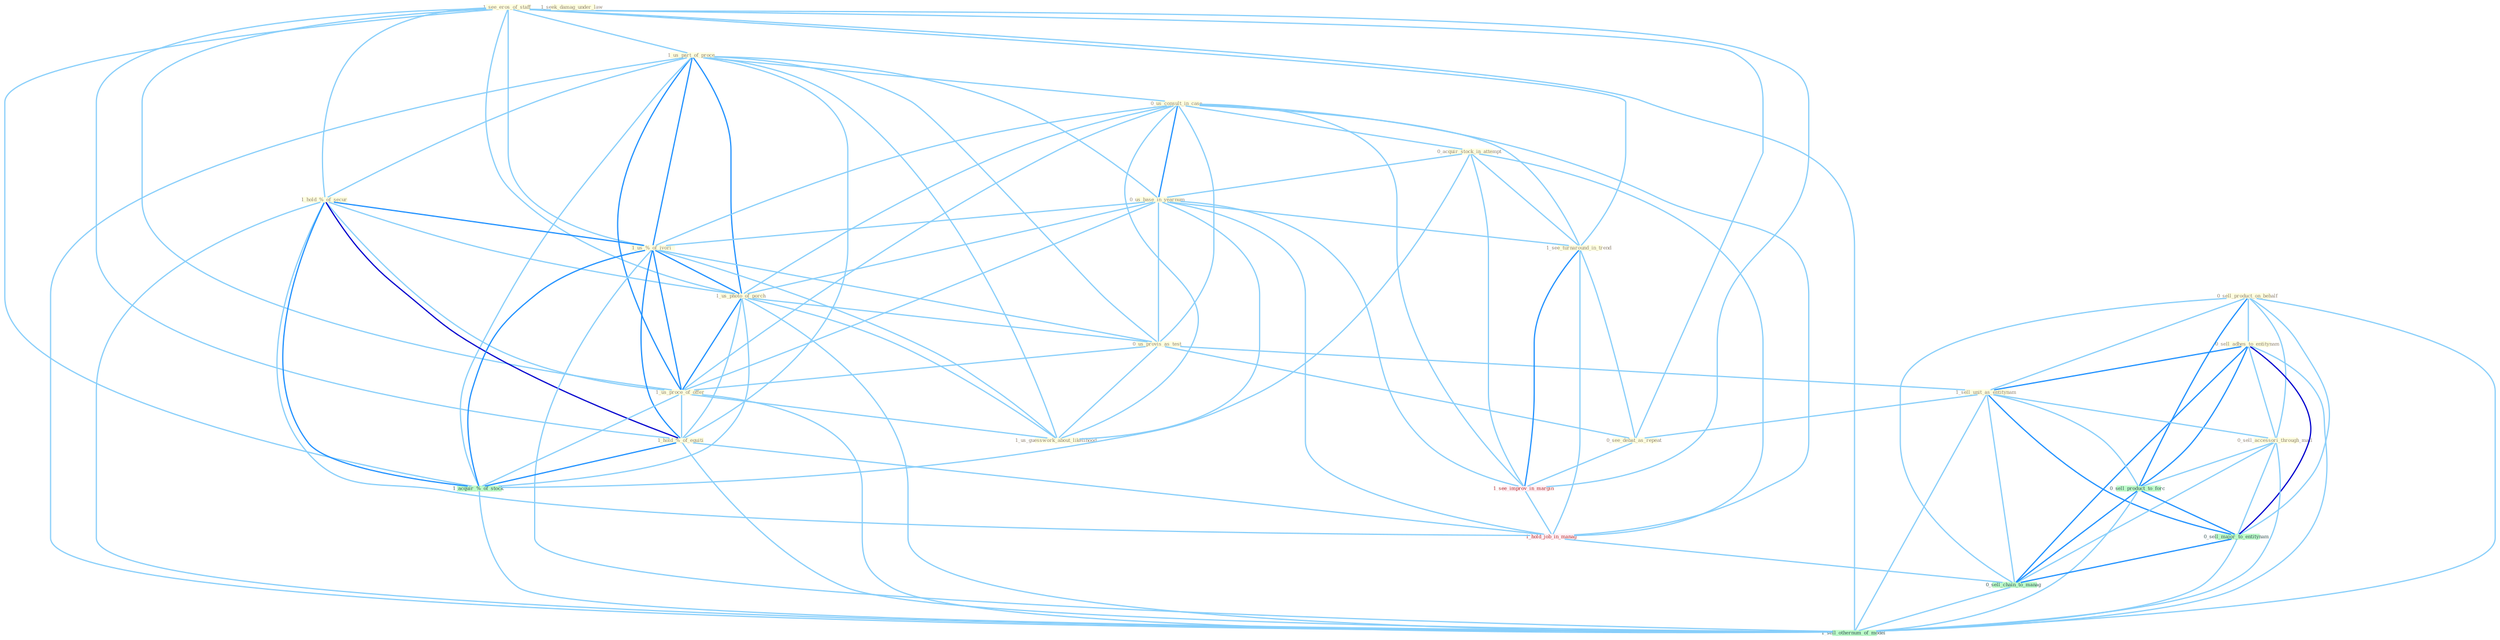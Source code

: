 Graph G{ 
    node
    [shape=polygon,style=filled,width=.5,height=.06,color="#BDFCC9",fixedsize=true,fontsize=4,
    fontcolor="#2f4f4f"];
    {node
    [color="#ffffe0", fontcolor="#8b7d6b"] "1_see_eros_of_staff " "0_sell_product_on_behalf " "1_us_part_of_proce " "1_hold_%_of_secur " "0_us_consult_in_case " "0_acquir_stock_in_attempt " "0_us_base_in_yearnum " "1_us_%_of_ivori " "1_us_photo_of_porch " "0_us_provis_as_test " "0_sell_adhes_to_entitynam " "1_sell_unit_as_entitynam " "1_seek_damag_under_law " "1_us_proce_of_offer " "1_see_turnaround_in_trend " "1_hold_%_of_equiti " "0_see_debat_as_repeat " "0_sell_accessori_through_mail " "1_us_guesswork_about_likelihood "}
{node [color="#fff0f5", fontcolor="#b22222"] "1_see_improv_in_margin " "1_hold_job_in_manag "}
edge [color="#B0E2FF"];

	"1_see_eros_of_staff " -- "1_us_part_of_proce " [w="1", color="#87cefa" ];
	"1_see_eros_of_staff " -- "1_hold_%_of_secur " [w="1", color="#87cefa" ];
	"1_see_eros_of_staff " -- "1_us_%_of_ivori " [w="1", color="#87cefa" ];
	"1_see_eros_of_staff " -- "1_us_photo_of_porch " [w="1", color="#87cefa" ];
	"1_see_eros_of_staff " -- "1_us_proce_of_offer " [w="1", color="#87cefa" ];
	"1_see_eros_of_staff " -- "1_see_turnaround_in_trend " [w="1", color="#87cefa" ];
	"1_see_eros_of_staff " -- "1_hold_%_of_equiti " [w="1", color="#87cefa" ];
	"1_see_eros_of_staff " -- "0_see_debat_as_repeat " [w="1", color="#87cefa" ];
	"1_see_eros_of_staff " -- "1_see_improv_in_margin " [w="1", color="#87cefa" ];
	"1_see_eros_of_staff " -- "1_acquir_%_of_stock " [w="1", color="#87cefa" ];
	"1_see_eros_of_staff " -- "1_sell_othernum_of_model " [w="1", color="#87cefa" ];
	"0_sell_product_on_behalf " -- "0_sell_adhes_to_entitynam " [w="1", color="#87cefa" ];
	"0_sell_product_on_behalf " -- "1_sell_unit_as_entitynam " [w="1", color="#87cefa" ];
	"0_sell_product_on_behalf " -- "0_sell_accessori_through_mail " [w="1", color="#87cefa" ];
	"0_sell_product_on_behalf " -- "0_sell_product_to_forc " [w="2", color="#1e90ff" , len=0.8];
	"0_sell_product_on_behalf " -- "0_sell_major_to_entitynam " [w="1", color="#87cefa" ];
	"0_sell_product_on_behalf " -- "0_sell_chain_to_manag " [w="1", color="#87cefa" ];
	"0_sell_product_on_behalf " -- "1_sell_othernum_of_model " [w="1", color="#87cefa" ];
	"1_us_part_of_proce " -- "1_hold_%_of_secur " [w="1", color="#87cefa" ];
	"1_us_part_of_proce " -- "0_us_consult_in_case " [w="1", color="#87cefa" ];
	"1_us_part_of_proce " -- "0_us_base_in_yearnum " [w="1", color="#87cefa" ];
	"1_us_part_of_proce " -- "1_us_%_of_ivori " [w="2", color="#1e90ff" , len=0.8];
	"1_us_part_of_proce " -- "1_us_photo_of_porch " [w="2", color="#1e90ff" , len=0.8];
	"1_us_part_of_proce " -- "0_us_provis_as_test " [w="1", color="#87cefa" ];
	"1_us_part_of_proce " -- "1_us_proce_of_offer " [w="2", color="#1e90ff" , len=0.8];
	"1_us_part_of_proce " -- "1_hold_%_of_equiti " [w="1", color="#87cefa" ];
	"1_us_part_of_proce " -- "1_us_guesswork_about_likelihood " [w="1", color="#87cefa" ];
	"1_us_part_of_proce " -- "1_acquir_%_of_stock " [w="1", color="#87cefa" ];
	"1_us_part_of_proce " -- "1_sell_othernum_of_model " [w="1", color="#87cefa" ];
	"1_hold_%_of_secur " -- "1_us_%_of_ivori " [w="2", color="#1e90ff" , len=0.8];
	"1_hold_%_of_secur " -- "1_us_photo_of_porch " [w="1", color="#87cefa" ];
	"1_hold_%_of_secur " -- "1_us_proce_of_offer " [w="1", color="#87cefa" ];
	"1_hold_%_of_secur " -- "1_hold_%_of_equiti " [w="3", color="#0000cd" , len=0.6];
	"1_hold_%_of_secur " -- "1_acquir_%_of_stock " [w="2", color="#1e90ff" , len=0.8];
	"1_hold_%_of_secur " -- "1_hold_job_in_manag " [w="1", color="#87cefa" ];
	"1_hold_%_of_secur " -- "1_sell_othernum_of_model " [w="1", color="#87cefa" ];
	"0_us_consult_in_case " -- "0_acquir_stock_in_attempt " [w="1", color="#87cefa" ];
	"0_us_consult_in_case " -- "0_us_base_in_yearnum " [w="2", color="#1e90ff" , len=0.8];
	"0_us_consult_in_case " -- "1_us_%_of_ivori " [w="1", color="#87cefa" ];
	"0_us_consult_in_case " -- "1_us_photo_of_porch " [w="1", color="#87cefa" ];
	"0_us_consult_in_case " -- "0_us_provis_as_test " [w="1", color="#87cefa" ];
	"0_us_consult_in_case " -- "1_us_proce_of_offer " [w="1", color="#87cefa" ];
	"0_us_consult_in_case " -- "1_see_turnaround_in_trend " [w="1", color="#87cefa" ];
	"0_us_consult_in_case " -- "1_us_guesswork_about_likelihood " [w="1", color="#87cefa" ];
	"0_us_consult_in_case " -- "1_see_improv_in_margin " [w="1", color="#87cefa" ];
	"0_us_consult_in_case " -- "1_hold_job_in_manag " [w="1", color="#87cefa" ];
	"0_acquir_stock_in_attempt " -- "0_us_base_in_yearnum " [w="1", color="#87cefa" ];
	"0_acquir_stock_in_attempt " -- "1_see_turnaround_in_trend " [w="1", color="#87cefa" ];
	"0_acquir_stock_in_attempt " -- "1_see_improv_in_margin " [w="1", color="#87cefa" ];
	"0_acquir_stock_in_attempt " -- "1_acquir_%_of_stock " [w="1", color="#87cefa" ];
	"0_acquir_stock_in_attempt " -- "1_hold_job_in_manag " [w="1", color="#87cefa" ];
	"0_us_base_in_yearnum " -- "1_us_%_of_ivori " [w="1", color="#87cefa" ];
	"0_us_base_in_yearnum " -- "1_us_photo_of_porch " [w="1", color="#87cefa" ];
	"0_us_base_in_yearnum " -- "0_us_provis_as_test " [w="1", color="#87cefa" ];
	"0_us_base_in_yearnum " -- "1_us_proce_of_offer " [w="1", color="#87cefa" ];
	"0_us_base_in_yearnum " -- "1_see_turnaround_in_trend " [w="1", color="#87cefa" ];
	"0_us_base_in_yearnum " -- "1_us_guesswork_about_likelihood " [w="1", color="#87cefa" ];
	"0_us_base_in_yearnum " -- "1_see_improv_in_margin " [w="1", color="#87cefa" ];
	"0_us_base_in_yearnum " -- "1_hold_job_in_manag " [w="1", color="#87cefa" ];
	"1_us_%_of_ivori " -- "1_us_photo_of_porch " [w="2", color="#1e90ff" , len=0.8];
	"1_us_%_of_ivori " -- "0_us_provis_as_test " [w="1", color="#87cefa" ];
	"1_us_%_of_ivori " -- "1_us_proce_of_offer " [w="2", color="#1e90ff" , len=0.8];
	"1_us_%_of_ivori " -- "1_hold_%_of_equiti " [w="2", color="#1e90ff" , len=0.8];
	"1_us_%_of_ivori " -- "1_us_guesswork_about_likelihood " [w="1", color="#87cefa" ];
	"1_us_%_of_ivori " -- "1_acquir_%_of_stock " [w="2", color="#1e90ff" , len=0.8];
	"1_us_%_of_ivori " -- "1_sell_othernum_of_model " [w="1", color="#87cefa" ];
	"1_us_photo_of_porch " -- "0_us_provis_as_test " [w="1", color="#87cefa" ];
	"1_us_photo_of_porch " -- "1_us_proce_of_offer " [w="2", color="#1e90ff" , len=0.8];
	"1_us_photo_of_porch " -- "1_hold_%_of_equiti " [w="1", color="#87cefa" ];
	"1_us_photo_of_porch " -- "1_us_guesswork_about_likelihood " [w="1", color="#87cefa" ];
	"1_us_photo_of_porch " -- "1_acquir_%_of_stock " [w="1", color="#87cefa" ];
	"1_us_photo_of_porch " -- "1_sell_othernum_of_model " [w="1", color="#87cefa" ];
	"0_us_provis_as_test " -- "1_sell_unit_as_entitynam " [w="1", color="#87cefa" ];
	"0_us_provis_as_test " -- "1_us_proce_of_offer " [w="1", color="#87cefa" ];
	"0_us_provis_as_test " -- "0_see_debat_as_repeat " [w="1", color="#87cefa" ];
	"0_us_provis_as_test " -- "1_us_guesswork_about_likelihood " [w="1", color="#87cefa" ];
	"0_sell_adhes_to_entitynam " -- "1_sell_unit_as_entitynam " [w="2", color="#1e90ff" , len=0.8];
	"0_sell_adhes_to_entitynam " -- "0_sell_accessori_through_mail " [w="1", color="#87cefa" ];
	"0_sell_adhes_to_entitynam " -- "0_sell_product_to_forc " [w="2", color="#1e90ff" , len=0.8];
	"0_sell_adhes_to_entitynam " -- "0_sell_major_to_entitynam " [w="3", color="#0000cd" , len=0.6];
	"0_sell_adhes_to_entitynam " -- "0_sell_chain_to_manag " [w="2", color="#1e90ff" , len=0.8];
	"0_sell_adhes_to_entitynam " -- "1_sell_othernum_of_model " [w="1", color="#87cefa" ];
	"1_sell_unit_as_entitynam " -- "0_see_debat_as_repeat " [w="1", color="#87cefa" ];
	"1_sell_unit_as_entitynam " -- "0_sell_accessori_through_mail " [w="1", color="#87cefa" ];
	"1_sell_unit_as_entitynam " -- "0_sell_product_to_forc " [w="1", color="#87cefa" ];
	"1_sell_unit_as_entitynam " -- "0_sell_major_to_entitynam " [w="2", color="#1e90ff" , len=0.8];
	"1_sell_unit_as_entitynam " -- "0_sell_chain_to_manag " [w="1", color="#87cefa" ];
	"1_sell_unit_as_entitynam " -- "1_sell_othernum_of_model " [w="1", color="#87cefa" ];
	"1_us_proce_of_offer " -- "1_hold_%_of_equiti " [w="1", color="#87cefa" ];
	"1_us_proce_of_offer " -- "1_us_guesswork_about_likelihood " [w="1", color="#87cefa" ];
	"1_us_proce_of_offer " -- "1_acquir_%_of_stock " [w="1", color="#87cefa" ];
	"1_us_proce_of_offer " -- "1_sell_othernum_of_model " [w="1", color="#87cefa" ];
	"1_see_turnaround_in_trend " -- "0_see_debat_as_repeat " [w="1", color="#87cefa" ];
	"1_see_turnaround_in_trend " -- "1_see_improv_in_margin " [w="2", color="#1e90ff" , len=0.8];
	"1_see_turnaround_in_trend " -- "1_hold_job_in_manag " [w="1", color="#87cefa" ];
	"1_hold_%_of_equiti " -- "1_acquir_%_of_stock " [w="2", color="#1e90ff" , len=0.8];
	"1_hold_%_of_equiti " -- "1_hold_job_in_manag " [w="1", color="#87cefa" ];
	"1_hold_%_of_equiti " -- "1_sell_othernum_of_model " [w="1", color="#87cefa" ];
	"0_see_debat_as_repeat " -- "1_see_improv_in_margin " [w="1", color="#87cefa" ];
	"0_sell_accessori_through_mail " -- "0_sell_product_to_forc " [w="1", color="#87cefa" ];
	"0_sell_accessori_through_mail " -- "0_sell_major_to_entitynam " [w="1", color="#87cefa" ];
	"0_sell_accessori_through_mail " -- "0_sell_chain_to_manag " [w="1", color="#87cefa" ];
	"0_sell_accessori_through_mail " -- "1_sell_othernum_of_model " [w="1", color="#87cefa" ];
	"1_see_improv_in_margin " -- "1_hold_job_in_manag " [w="1", color="#87cefa" ];
	"1_acquir_%_of_stock " -- "1_sell_othernum_of_model " [w="1", color="#87cefa" ];
	"1_hold_job_in_manag " -- "0_sell_chain_to_manag " [w="1", color="#87cefa" ];
	"0_sell_product_to_forc " -- "0_sell_major_to_entitynam " [w="2", color="#1e90ff" , len=0.8];
	"0_sell_product_to_forc " -- "0_sell_chain_to_manag " [w="2", color="#1e90ff" , len=0.8];
	"0_sell_product_to_forc " -- "1_sell_othernum_of_model " [w="1", color="#87cefa" ];
	"0_sell_major_to_entitynam " -- "0_sell_chain_to_manag " [w="2", color="#1e90ff" , len=0.8];
	"0_sell_major_to_entitynam " -- "1_sell_othernum_of_model " [w="1", color="#87cefa" ];
	"0_sell_chain_to_manag " -- "1_sell_othernum_of_model " [w="1", color="#87cefa" ];
}